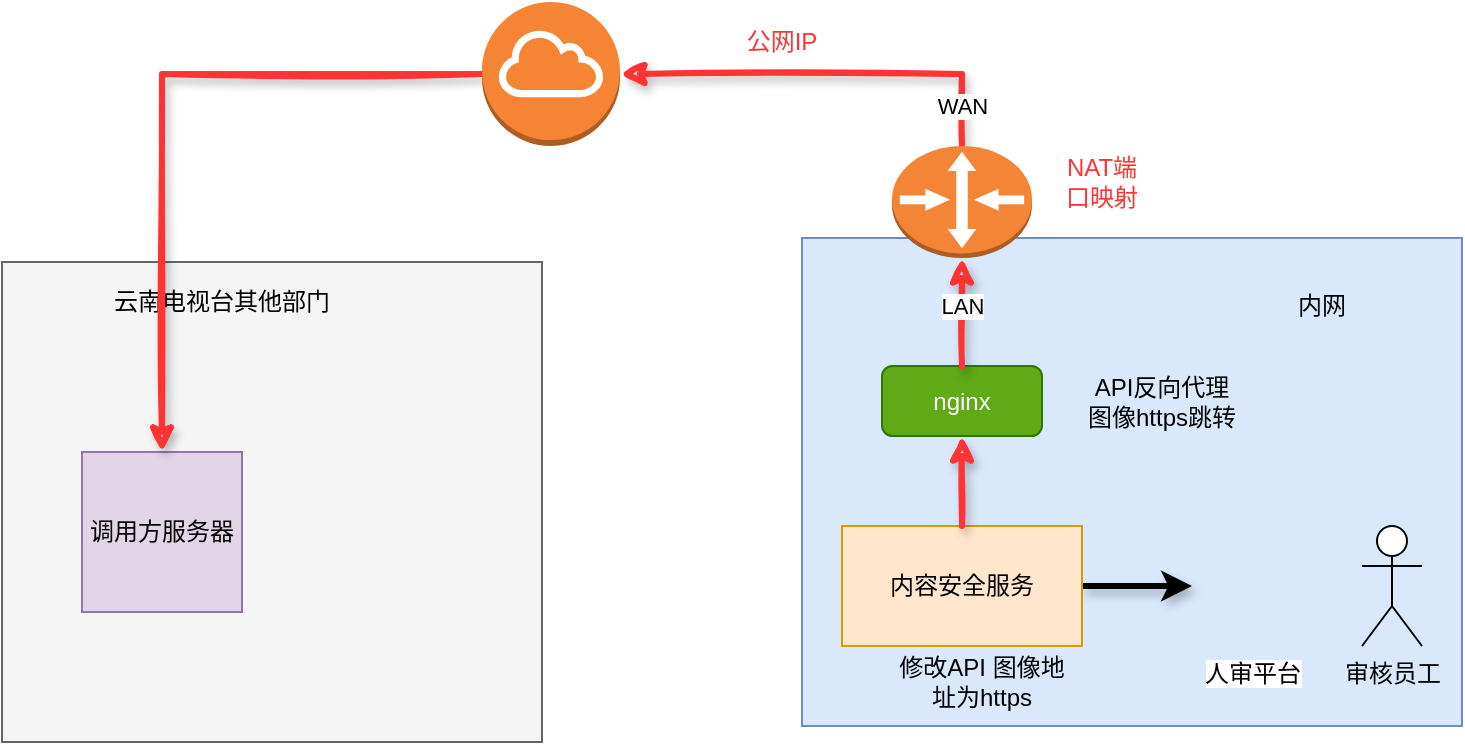 <mxfile version="14.8.0" type="github">
  <diagram id="HBfpj88JwwQCAbCEnsMh" name="Page-1">
    <mxGraphModel dx="946" dy="557" grid="1" gridSize="10" guides="1" tooltips="1" connect="1" arrows="1" fold="1" page="1" pageScale="1" pageWidth="827" pageHeight="1169" math="0" shadow="0">
      <root>
        <mxCell id="0" />
        <mxCell id="1" parent="0" />
        <mxCell id="XxTEMyb00BygMt78V1oa-12" value="" style="rounded=0;whiteSpace=wrap;html=1;fillColor=#dae8fc;strokeColor=#6c8ebf;" vertex="1" parent="1">
          <mxGeometry x="480" y="218" width="330" height="244" as="geometry" />
        </mxCell>
        <mxCell id="XxTEMyb00BygMt78V1oa-22" style="edgeStyle=orthogonalEdgeStyle;rounded=0;sketch=0;jumpStyle=sharp;jumpSize=7;orthogonalLoop=1;jettySize=auto;html=1;entryX=0;entryY=0.5;entryDx=0;entryDy=0;shadow=1;fontColor=#FF3333;startArrow=none;startFill=0;endArrow=classic;endFill=1;strokeWidth=3;" edge="1" parent="1" source="XxTEMyb00BygMt78V1oa-2" target="XxTEMyb00BygMt78V1oa-5">
          <mxGeometry relative="1" as="geometry" />
        </mxCell>
        <mxCell id="XxTEMyb00BygMt78V1oa-2" value="内容安全服务" style="rounded=0;whiteSpace=wrap;html=1;fillColor=#ffe6cc;strokeColor=#d79b00;" vertex="1" parent="1">
          <mxGeometry x="500" y="362" width="120" height="60" as="geometry" />
        </mxCell>
        <mxCell id="XxTEMyb00BygMt78V1oa-3" value="审核员工" style="shape=umlActor;verticalLabelPosition=bottom;verticalAlign=top;html=1;outlineConnect=0;" vertex="1" parent="1">
          <mxGeometry x="760" y="362" width="30" height="60" as="geometry" />
        </mxCell>
        <mxCell id="XxTEMyb00BygMt78V1oa-5" value="人审平台" style="shape=image;html=1;verticalAlign=top;verticalLabelPosition=bottom;labelBackgroundColor=#ffffff;imageAspect=0;aspect=fixed;image=https://cdn1.iconfinder.com/data/icons/logotypes/32/chrome-128.png" vertex="1" parent="1">
          <mxGeometry x="675" y="362" width="60" height="60" as="geometry" />
        </mxCell>
        <mxCell id="XxTEMyb00BygMt78V1oa-7" value="内网" style="text;html=1;strokeColor=none;fillColor=none;align=center;verticalAlign=middle;whiteSpace=wrap;rounded=0;" vertex="1" parent="1">
          <mxGeometry x="720" y="242" width="40" height="20" as="geometry" />
        </mxCell>
        <mxCell id="XxTEMyb00BygMt78V1oa-11" style="edgeStyle=orthogonalEdgeStyle;rounded=0;orthogonalLoop=1;jettySize=auto;html=1;endArrow=none;endFill=0;startArrow=classic;startFill=1;jumpSize=12;shadow=1;fontColor=#FF3333;jumpStyle=sharp;sketch=1;strokeColor=#FF3333;strokeWidth=3;" edge="1" parent="1" source="XxTEMyb00BygMt78V1oa-8" target="XxTEMyb00BygMt78V1oa-2">
          <mxGeometry relative="1" as="geometry" />
        </mxCell>
        <mxCell id="XxTEMyb00BygMt78V1oa-8" value="nginx" style="rounded=1;whiteSpace=wrap;html=1;fillColor=#60a917;strokeColor=#2D7600;fontColor=#ffffff;" vertex="1" parent="1">
          <mxGeometry x="520" y="282" width="80" height="35" as="geometry" />
        </mxCell>
        <mxCell id="XxTEMyb00BygMt78V1oa-10" style="edgeStyle=orthogonalEdgeStyle;rounded=0;orthogonalLoop=1;jettySize=auto;html=1;endArrow=none;endFill=0;startArrow=classic;startFill=1;jumpSize=12;shadow=1;fontColor=#FF3333;jumpStyle=sharp;sketch=1;strokeColor=#FF3333;strokeWidth=3;" edge="1" parent="1" source="XxTEMyb00BygMt78V1oa-9" target="XxTEMyb00BygMt78V1oa-8">
          <mxGeometry relative="1" as="geometry" />
        </mxCell>
        <mxCell id="XxTEMyb00BygMt78V1oa-13" value="LAN" style="edgeLabel;html=1;align=center;verticalAlign=middle;resizable=0;points=[];" vertex="1" connectable="0" parent="XxTEMyb00BygMt78V1oa-10">
          <mxGeometry x="-0.556" relative="1" as="geometry">
            <mxPoint y="12" as="offset" />
          </mxGeometry>
        </mxCell>
        <mxCell id="XxTEMyb00BygMt78V1oa-18" style="edgeStyle=orthogonalEdgeStyle;rounded=0;orthogonalLoop=1;jettySize=auto;html=1;entryX=1;entryY=0.5;entryDx=0;entryDy=0;entryPerimeter=0;jumpSize=12;shadow=1;fontColor=#FF3333;jumpStyle=sharp;sketch=1;strokeColor=#FF3333;strokeWidth=3;" edge="1" parent="1" source="XxTEMyb00BygMt78V1oa-9" target="XxTEMyb00BygMt78V1oa-17">
          <mxGeometry relative="1" as="geometry">
            <Array as="points">
              <mxPoint x="560" y="136" />
            </Array>
          </mxGeometry>
        </mxCell>
        <mxCell id="XxTEMyb00BygMt78V1oa-19" value="WAN" style="edgeLabel;html=1;align=center;verticalAlign=middle;resizable=0;points=[];" vertex="1" connectable="0" parent="XxTEMyb00BygMt78V1oa-18">
          <mxGeometry x="-0.807" relative="1" as="geometry">
            <mxPoint as="offset" />
          </mxGeometry>
        </mxCell>
        <mxCell id="XxTEMyb00BygMt78V1oa-9" value="" style="outlineConnect=0;dashed=0;verticalLabelPosition=bottom;verticalAlign=top;align=center;html=1;shape=mxgraph.aws3.router;fillColor=#F58536;gradientColor=none;" vertex="1" parent="1">
          <mxGeometry x="525" y="172" width="70" height="56" as="geometry" />
        </mxCell>
        <mxCell id="XxTEMyb00BygMt78V1oa-14" value="" style="rounded=0;whiteSpace=wrap;html=1;fillColor=#f5f5f5;strokeColor=#666666;fontColor=#333333;" vertex="1" parent="1">
          <mxGeometry x="80" y="230" width="270" height="240" as="geometry" />
        </mxCell>
        <mxCell id="XxTEMyb00BygMt78V1oa-15" value="调用方服务器" style="whiteSpace=wrap;html=1;aspect=fixed;fillColor=#e1d5e7;strokeColor=#9673a6;" vertex="1" parent="1">
          <mxGeometry x="120" y="325" width="80" height="80" as="geometry" />
        </mxCell>
        <mxCell id="XxTEMyb00BygMt78V1oa-16" value="云南电视台其他部门" style="text;html=1;strokeColor=none;fillColor=none;align=center;verticalAlign=middle;whiteSpace=wrap;rounded=0;" vertex="1" parent="1">
          <mxGeometry x="110" y="240" width="160" height="20" as="geometry" />
        </mxCell>
        <mxCell id="XxTEMyb00BygMt78V1oa-20" style="edgeStyle=orthogonalEdgeStyle;rounded=0;orthogonalLoop=1;jettySize=auto;html=1;jumpSize=12;shadow=1;fontColor=#FF3333;jumpStyle=sharp;sketch=1;strokeColor=#FF3333;strokeWidth=3;" edge="1" parent="1" source="XxTEMyb00BygMt78V1oa-17" target="XxTEMyb00BygMt78V1oa-15">
          <mxGeometry relative="1" as="geometry" />
        </mxCell>
        <mxCell id="XxTEMyb00BygMt78V1oa-17" value="" style="outlineConnect=0;dashed=0;verticalLabelPosition=bottom;verticalAlign=top;align=center;html=1;shape=mxgraph.aws3.internet_gateway;fillColor=#F58534;gradientColor=none;" vertex="1" parent="1">
          <mxGeometry x="320" y="100" width="69" height="72" as="geometry" />
        </mxCell>
        <mxCell id="XxTEMyb00BygMt78V1oa-23" value="公网IP" style="text;html=1;strokeColor=none;fillColor=none;align=center;verticalAlign=middle;whiteSpace=wrap;rounded=0;fontColor=#FF3333;" vertex="1" parent="1">
          <mxGeometry x="450" y="110" width="40" height="20" as="geometry" />
        </mxCell>
        <mxCell id="XxTEMyb00BygMt78V1oa-24" value="NAT端口映射" style="text;html=1;strokeColor=none;fillColor=none;align=center;verticalAlign=middle;whiteSpace=wrap;rounded=0;fontColor=#FF3333;" vertex="1" parent="1">
          <mxGeometry x="610" y="180" width="40" height="20" as="geometry" />
        </mxCell>
        <mxCell id="XxTEMyb00BygMt78V1oa-25" value="&lt;font&gt;API反向代理&lt;br&gt;图像https跳转&lt;br&gt;&lt;/font&gt;" style="text;html=1;align=center;verticalAlign=middle;whiteSpace=wrap;rounded=0;fillColor=none;" vertex="1" parent="1">
          <mxGeometry x="610" y="289.5" width="100" height="20" as="geometry" />
        </mxCell>
        <mxCell id="XxTEMyb00BygMt78V1oa-26" value="修改API 图像地址为https" style="text;html=1;strokeColor=none;fillColor=none;align=center;verticalAlign=middle;whiteSpace=wrap;rounded=0;fontColor=#000000;" vertex="1" parent="1">
          <mxGeometry x="525" y="430" width="90" height="20" as="geometry" />
        </mxCell>
      </root>
    </mxGraphModel>
  </diagram>
</mxfile>
